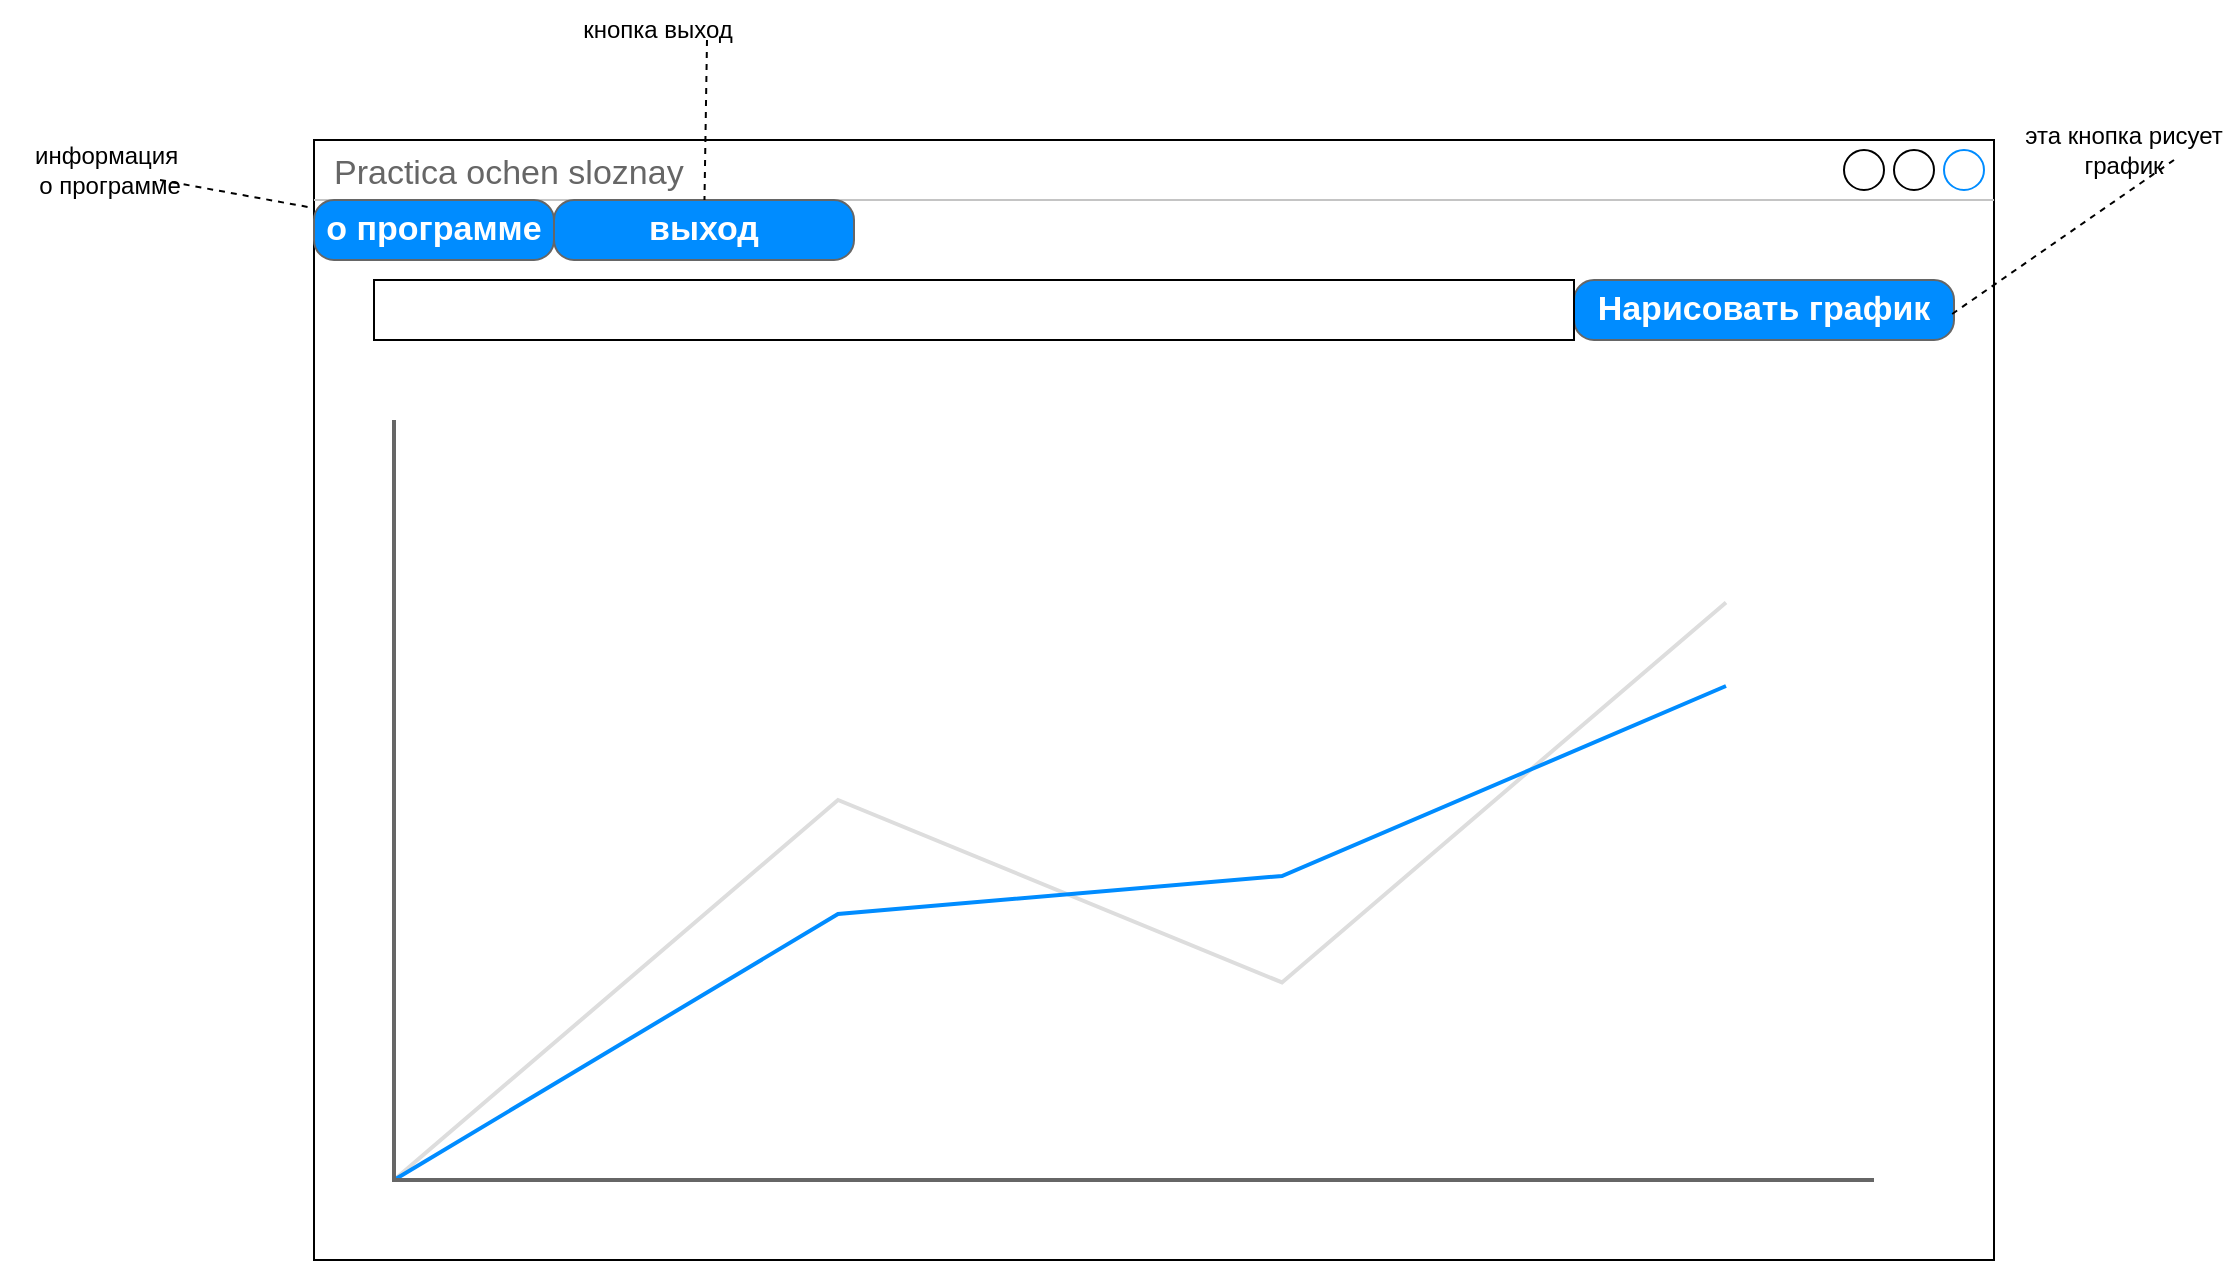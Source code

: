 <mxfile version="24.7.17" pages="9">
  <diagram name="Wireframe" id="O_iBGpvAYk920_aTWW0I">
    <mxGraphModel dx="1434" dy="844" grid="1" gridSize="10" guides="1" tooltips="1" connect="1" arrows="1" fold="1" page="1" pageScale="1" pageWidth="3300" pageHeight="4681" math="0" shadow="0">
      <root>
        <mxCell id="0" />
        <mxCell id="1" parent="0" />
        <mxCell id="RctljT-5siZ5orJqexGy-1" value="Practica ochen sloznay" style="strokeWidth=1;shadow=0;dashed=0;align=center;html=1;shape=mxgraph.mockup.containers.window;align=left;verticalAlign=top;spacingLeft=8;strokeColor2=#008cff;strokeColor3=#c4c4c4;fontColor=#666666;mainText=;fontSize=17;labelBackgroundColor=none;whiteSpace=wrap;" parent="1" vertex="1">
          <mxGeometry x="320" y="160" width="840" height="560" as="geometry" />
        </mxCell>
        <mxCell id="RctljT-5siZ5orJqexGy-2" value="" style="verticalLabelPosition=bottom;shadow=0;dashed=0;align=center;html=1;verticalAlign=top;strokeWidth=1;shape=mxgraph.mockup.graphics.lineChart;strokeColor=none;strokeColor2=#666666;strokeColor3=#008cff;strokeColor4=#dddddd;" parent="1" vertex="1">
          <mxGeometry x="360" y="300" width="740" height="380" as="geometry" />
        </mxCell>
        <mxCell id="RctljT-5siZ5orJqexGy-3" value="Нарисовать график" style="strokeWidth=1;shadow=0;dashed=0;align=center;html=1;shape=mxgraph.mockup.buttons.button;strokeColor=#666666;fontColor=#ffffff;mainText=;buttonStyle=round;fontSize=17;fontStyle=1;fillColor=#008cff;whiteSpace=wrap;" parent="1" vertex="1">
          <mxGeometry x="950" y="230" width="190" height="30" as="geometry" />
        </mxCell>
        <mxCell id="RctljT-5siZ5orJqexGy-4" value="" style="rounded=0;whiteSpace=wrap;html=1;" parent="1" vertex="1">
          <mxGeometry x="350" y="230" width="600" height="30" as="geometry" />
        </mxCell>
        <mxCell id="RctljT-5siZ5orJqexGy-14" value="о программе" style="strokeWidth=1;shadow=0;dashed=0;align=center;html=1;shape=mxgraph.mockup.buttons.button;strokeColor=#666666;fontColor=#ffffff;mainText=;buttonStyle=round;fontSize=17;fontStyle=1;fillColor=#008cff;whiteSpace=wrap;" parent="1" vertex="1">
          <mxGeometry x="320" y="190" width="120" height="30" as="geometry" />
        </mxCell>
        <mxCell id="RctljT-5siZ5orJqexGy-15" value="выход" style="strokeWidth=1;shadow=0;dashed=0;align=center;html=1;shape=mxgraph.mockup.buttons.button;strokeColor=#666666;fontColor=#ffffff;mainText=;buttonStyle=round;fontSize=17;fontStyle=1;fillColor=#008cff;whiteSpace=wrap;" parent="1" vertex="1">
          <mxGeometry x="440" y="190" width="150" height="30" as="geometry" />
        </mxCell>
        <mxCell id="nh5dFLF-CI0TM2hfw_-f-1" value="информация&amp;nbsp;&lt;br&gt;о программе" style="text;html=1;strokeColor=none;fillColor=none;align=center;verticalAlign=middle;whiteSpace=wrap;rounded=0;" parent="1" vertex="1">
          <mxGeometry x="163" y="160" width="110" height="30" as="geometry" />
        </mxCell>
        <mxCell id="nh5dFLF-CI0TM2hfw_-f-2" value="" style="endArrow=none;dashed=1;html=1;rounded=0;" parent="1" target="RctljT-5siZ5orJqexGy-14" edge="1">
          <mxGeometry width="50" height="50" relative="1" as="geometry">
            <mxPoint x="243" y="180" as="sourcePoint" />
            <mxPoint x="320" y="208" as="targetPoint" />
          </mxGeometry>
        </mxCell>
        <mxCell id="nh5dFLF-CI0TM2hfw_-f-3" value="кнопка выход" style="text;html=1;strokeColor=none;fillColor=none;align=center;verticalAlign=middle;whiteSpace=wrap;rounded=0;" parent="1" vertex="1">
          <mxGeometry x="436.5" y="90" width="110" height="30" as="geometry" />
        </mxCell>
        <mxCell id="nh5dFLF-CI0TM2hfw_-f-4" value="" style="endArrow=none;dashed=1;html=1;rounded=0;" parent="1" target="RctljT-5siZ5orJqexGy-15" edge="1">
          <mxGeometry width="50" height="50" relative="1" as="geometry">
            <mxPoint x="516.5" y="110" as="sourcePoint" />
            <mxPoint x="593.5" y="138" as="targetPoint" />
          </mxGeometry>
        </mxCell>
        <mxCell id="nh5dFLF-CI0TM2hfw_-f-5" value="эта кнопка рисует график" style="text;html=1;strokeColor=none;fillColor=none;align=center;verticalAlign=middle;whiteSpace=wrap;rounded=0;" parent="1" vertex="1">
          <mxGeometry x="1170" y="150" width="110" height="30" as="geometry" />
        </mxCell>
        <mxCell id="nh5dFLF-CI0TM2hfw_-f-6" value="" style="endArrow=none;dashed=1;html=1;rounded=0;entryX=0.995;entryY=0.567;entryDx=0;entryDy=0;entryPerimeter=0;" parent="1" target="RctljT-5siZ5orJqexGy-3" edge="1">
          <mxGeometry width="50" height="50" relative="1" as="geometry">
            <mxPoint x="1250" y="170" as="sourcePoint" />
            <mxPoint x="1248.5" y="250" as="targetPoint" />
          </mxGeometry>
        </mxCell>
      </root>
    </mxGraphModel>
  </diagram>
  <diagram id="CtF-pTb6lKLxIg0oleaa" name="Диаграмма ВИ">
    <mxGraphModel dx="1434" dy="844" grid="1" gridSize="10" guides="1" tooltips="1" connect="1" arrows="1" fold="1" page="0" pageScale="1" pageWidth="3300" pageHeight="4681" math="0" shadow="0">
      <root>
        <mxCell id="0" />
        <mxCell id="1" parent="0" />
        <mxCell id="cUysmlab8U1tmT1frR8c-1" value="Пользователь" style="shape=umlActor;verticalLabelPosition=bottom;verticalAlign=top;html=1;outlineConnect=0;" parent="1" vertex="1">
          <mxGeometry x="370" y="390" width="30" height="60" as="geometry" />
        </mxCell>
        <mxCell id="cUysmlab8U1tmT1frR8c-2" value="" style="rounded=0;whiteSpace=wrap;html=1;" parent="1" vertex="1">
          <mxGeometry x="480" y="245" width="480" height="370" as="geometry" />
        </mxCell>
        <mxCell id="cUysmlab8U1tmT1frR8c-3" value="Practica ochen sloznay" style="text;html=1;strokeColor=none;fillColor=none;align=center;verticalAlign=middle;whiteSpace=wrap;rounded=0;" parent="1" vertex="1">
          <mxGeometry x="480" y="245" width="140" height="30" as="geometry" />
        </mxCell>
        <mxCell id="cUysmlab8U1tmT1frR8c-7" value="Рисует график" style="ellipse;whiteSpace=wrap;html=1;fillColor=#0062ff;" parent="1" vertex="1">
          <mxGeometry x="680" y="375" width="120" height="60" as="geometry" />
        </mxCell>
        <mxCell id="cUysmlab8U1tmT1frR8c-9" value="Пишет слово" style="ellipse;whiteSpace=wrap;html=1;fillColor=#0062ff;strokeColor=none;" parent="1" vertex="1">
          <mxGeometry x="500" y="325" width="120" height="60" as="geometry" />
        </mxCell>
        <mxCell id="cUysmlab8U1tmT1frR8c-10" value="" style="endArrow=classic;html=1;rounded=0;exitX=1;exitY=0.5;exitDx=0;exitDy=0;entryX=0;entryY=0.5;entryDx=0;entryDy=0;dashed=1;" parent="1" source="cUysmlab8U1tmT1frR8c-9" target="cUysmlab8U1tmT1frR8c-7" edge="1">
          <mxGeometry width="50" height="50" relative="1" as="geometry">
            <mxPoint x="730" y="555" as="sourcePoint" />
            <mxPoint x="780" y="505" as="targetPoint" />
          </mxGeometry>
        </mxCell>
        <mxCell id="cUysmlab8U1tmT1frR8c-12" value="Включение" style="text;html=1;strokeColor=none;fillColor=none;align=center;verticalAlign=middle;whiteSpace=wrap;rounded=0;" parent="1" vertex="1">
          <mxGeometry x="620" y="385" width="60" height="30" as="geometry" />
        </mxCell>
        <mxCell id="LVI39p7QGF-DMtgDRiKd-2" value="" style="endArrow=none;html=1;rounded=0;exitX=0.5;exitY=0.5;exitDx=0;exitDy=0;exitPerimeter=0;entryX=0;entryY=0.5;entryDx=0;entryDy=0;endFill=0;" parent="1" source="cUysmlab8U1tmT1frR8c-1" target="cUysmlab8U1tmT1frR8c-9" edge="1">
          <mxGeometry width="50" height="50" relative="1" as="geometry">
            <mxPoint x="660" y="570" as="sourcePoint" />
            <mxPoint x="710" y="520" as="targetPoint" />
          </mxGeometry>
        </mxCell>
        <mxCell id="nwqX_s-oA9YgKhEgbZ1z-1" value="Смотрит график&amp;nbsp;" style="ellipse;whiteSpace=wrap;html=1;fillColor=#0062ff;strokeColor=none;" parent="1" vertex="1">
          <mxGeometry x="500" y="430" width="120" height="60" as="geometry" />
        </mxCell>
        <mxCell id="nwqX_s-oA9YgKhEgbZ1z-3" value="" style="endArrow=none;html=1;rounded=0;exitX=0.5;exitY=0.5;exitDx=0;exitDy=0;exitPerimeter=0;entryX=0;entryY=0.5;entryDx=0;entryDy=0;endFill=0;" parent="1" source="cUysmlab8U1tmT1frR8c-1" target="nwqX_s-oA9YgKhEgbZ1z-1" edge="1">
          <mxGeometry width="50" height="50" relative="1" as="geometry">
            <mxPoint x="340" y="595" as="sourcePoint" />
            <mxPoint x="455" y="530" as="targetPoint" />
          </mxGeometry>
        </mxCell>
      </root>
    </mxGraphModel>
  </diagram>
  <diagram id="hAumMNy1VQmA_DwHPZch" name="Диаграмма последовательности">
    <mxGraphModel dx="1434" dy="844" grid="1" gridSize="10" guides="1" tooltips="1" connect="1" arrows="1" fold="1" page="1" pageScale="1" pageWidth="3300" pageHeight="4681" math="0" shadow="0">
      <root>
        <mxCell id="0" />
        <mxCell id="1" parent="0" />
        <mxCell id="j4QNEOEcWeJZfFA8d1bK-1" value="" style="shape=umlActor;verticalLabelPosition=bottom;verticalAlign=top;html=1;" parent="1" vertex="1">
          <mxGeometry x="475" y="60" width="30" height="60" as="geometry" />
        </mxCell>
        <mxCell id="j4QNEOEcWeJZfFA8d1bK-2" value="пользователь" style="shape=umlLifeline;perimeter=lifelinePerimeter;whiteSpace=wrap;html=1;container=1;dropTarget=0;collapsible=0;recursiveResize=0;outlineConnect=0;portConstraint=eastwest;newEdgeStyle={&quot;curved&quot;:0,&quot;rounded&quot;:0};size=20;" parent="1" vertex="1">
          <mxGeometry x="440" y="120" width="100" height="620" as="geometry" />
        </mxCell>
        <mxCell id="j4QNEOEcWeJZfFA8d1bK-3" value="" style="html=1;points=[[0,0,0,0,5],[0,1,0,0,-5],[1,0,0,0,5],[1,1,0,0,-5]];perimeter=orthogonalPerimeter;outlineConnect=0;targetShapes=umlLifeline;portConstraint=eastwest;newEdgeStyle={&quot;curved&quot;:0,&quot;rounded&quot;:0};" parent="j4QNEOEcWeJZfFA8d1bK-2" vertex="1">
          <mxGeometry x="45" y="260" width="10" height="180" as="geometry" />
        </mxCell>
        <mxCell id="j4QNEOEcWeJZfFA8d1bK-4" value="программа" style="shape=umlLifeline;perimeter=lifelinePerimeter;whiteSpace=wrap;html=1;container=1;dropTarget=0;collapsible=0;recursiveResize=0;outlineConnect=0;portConstraint=eastwest;newEdgeStyle={&quot;curved&quot;:0,&quot;rounded&quot;:0};size=20;" parent="1" vertex="1">
          <mxGeometry x="575" y="120" width="100" height="620" as="geometry" />
        </mxCell>
        <mxCell id="j4QNEOEcWeJZfFA8d1bK-5" value="" style="html=1;points=[[0,0,0,0,5],[0,1,0,0,-5],[1,0,0,0,5],[1,1,0,0,-5]];perimeter=orthogonalPerimeter;outlineConnect=0;targetShapes=umlLifeline;portConstraint=eastwest;newEdgeStyle={&quot;curved&quot;:0,&quot;rounded&quot;:0};" parent="j4QNEOEcWeJZfFA8d1bK-4" vertex="1">
          <mxGeometry x="45" y="260" width="10" height="160" as="geometry" />
        </mxCell>
        <mxCell id="j4QNEOEcWeJZfFA8d1bK-6" value="пишет слово" style="html=1;verticalAlign=bottom;endArrow=block;curved=0;rounded=0;entryX=0;entryY=0;entryDx=0;entryDy=5;entryPerimeter=0;" parent="1" edge="1">
          <mxGeometry relative="1" as="geometry">
            <mxPoint x="495" y="390" as="sourcePoint" />
            <mxPoint x="620" y="390" as="targetPoint" />
          </mxGeometry>
        </mxCell>
        <mxCell id="SNgnnNaDTQEAvgYIw97m-1" value="класс" style="shape=umlLifeline;perimeter=lifelinePerimeter;whiteSpace=wrap;html=1;container=1;dropTarget=0;collapsible=0;recursiveResize=0;outlineConnect=0;portConstraint=eastwest;newEdgeStyle={&quot;curved&quot;:0,&quot;rounded&quot;:0};size=20;" parent="1" vertex="1">
          <mxGeometry x="750" y="120" width="100" height="620" as="geometry" />
        </mxCell>
        <mxCell id="SNgnnNaDTQEAvgYIw97m-2" value="" style="html=1;points=[[0,0,0,0,5],[0,1,0,0,-5],[1,0,0,0,5],[1,1,0,0,-5]];perimeter=orthogonalPerimeter;outlineConnect=0;targetShapes=umlLifeline;portConstraint=eastwest;newEdgeStyle={&quot;curved&quot;:0,&quot;rounded&quot;:0};" parent="SNgnnNaDTQEAvgYIw97m-1" vertex="1">
          <mxGeometry x="45" y="270" width="10" height="130" as="geometry" />
        </mxCell>
        <mxCell id="j4QNEOEcWeJZfFA8d1bK-8" value="" style="html=1;align=left;spacingLeft=2;endArrow=block;rounded=0;edgeStyle=orthogonalEdgeStyle;curved=0;rounded=0;" parent="SNgnnNaDTQEAvgYIw97m-1" source="SNgnnNaDTQEAvgYIw97m-2" target="SNgnnNaDTQEAvgYIw97m-2" edge="1">
          <mxGeometry relative="1" as="geometry">
            <mxPoint x="80" y="310" as="sourcePoint" />
            <Array as="points">
              <mxPoint x="110" y="290" />
              <mxPoint x="110" y="380" />
            </Array>
            <mxPoint x="80" y="380" as="targetPoint" />
          </mxGeometry>
        </mxCell>
        <mxCell id="SNgnnNaDTQEAvgYIw97m-3" style="edgeStyle=orthogonalEdgeStyle;rounded=0;orthogonalLoop=1;jettySize=auto;html=1;curved=0;exitX=1;exitY=0;exitDx=0;exitDy=5;exitPerimeter=0;entryX=0;entryY=0;entryDx=0;entryDy=5;entryPerimeter=0;" parent="1" source="j4QNEOEcWeJZfFA8d1bK-5" target="SNgnnNaDTQEAvgYIw97m-2" edge="1">
          <mxGeometry relative="1" as="geometry">
            <Array as="points">
              <mxPoint x="630" y="395" />
            </Array>
          </mxGeometry>
        </mxCell>
        <mxCell id="SNgnnNaDTQEAvgYIw97m-13" value="Передает в" style="edgeLabel;html=1;align=center;verticalAlign=middle;resizable=0;points=[];" parent="SNgnnNaDTQEAvgYIw97m-3" vertex="1" connectable="0">
          <mxGeometry x="0.131" y="-1" relative="1" as="geometry">
            <mxPoint as="offset" />
          </mxGeometry>
        </mxCell>
        <mxCell id="SNgnnNaDTQEAvgYIw97m-4" style="edgeStyle=orthogonalEdgeStyle;rounded=0;orthogonalLoop=1;jettySize=auto;html=1;curved=0;exitX=0;exitY=1;exitDx=0;exitDy=-5;exitPerimeter=0;dashed=1;endArrow=open;endFill=0;" parent="1" source="SNgnnNaDTQEAvgYIw97m-2" edge="1">
          <mxGeometry relative="1" as="geometry">
            <mxPoint x="630" y="515" as="targetPoint" />
            <Array as="points">
              <mxPoint x="630" y="515" />
            </Array>
          </mxGeometry>
        </mxCell>
        <mxCell id="SNgnnNaDTQEAvgYIw97m-14" value="проверяет значения" style="edgeLabel;html=1;align=center;verticalAlign=middle;resizable=0;points=[];" parent="SNgnnNaDTQEAvgYIw97m-4" vertex="1" connectable="0">
          <mxGeometry x="-0.091" y="-3" relative="1" as="geometry">
            <mxPoint as="offset" />
          </mxGeometry>
        </mxCell>
        <mxCell id="SNgnnNaDTQEAvgYIw97m-6" style="edgeStyle=orthogonalEdgeStyle;rounded=0;orthogonalLoop=1;jettySize=auto;html=1;curved=0;exitX=0;exitY=1;exitDx=0;exitDy=-5;exitPerimeter=0;dashed=1;endArrow=open;endFill=0;" parent="1" source="j4QNEOEcWeJZfFA8d1bK-5" target="j4QNEOEcWeJZfFA8d1bK-3" edge="1">
          <mxGeometry relative="1" as="geometry">
            <Array as="points">
              <mxPoint x="530" y="535" />
              <mxPoint x="530" y="535" />
            </Array>
          </mxGeometry>
        </mxCell>
        <mxCell id="SNgnnNaDTQEAvgYIw97m-15" value="рисует график" style="edgeLabel;html=1;align=center;verticalAlign=middle;resizable=0;points=[];" parent="SNgnnNaDTQEAvgYIw97m-6" vertex="1" connectable="0">
          <mxGeometry x="-0.12" y="-2" relative="1" as="geometry">
            <mxPoint as="offset" />
          </mxGeometry>
        </mxCell>
      </root>
    </mxGraphModel>
  </diagram>
  <diagram id="xZ573r2tU7NuYgMtWYME" name="Диаграмма деятельности">
    <mxGraphModel dx="1434" dy="844" grid="1" gridSize="10" guides="1" tooltips="1" connect="1" arrows="1" fold="1" page="1" pageScale="1" pageWidth="3300" pageHeight="4681" math="0" shadow="0">
      <root>
        <mxCell id="0" />
        <mxCell id="1" parent="0" />
        <mxCell id="HFIAmmge9mZrmDAxWq8o-3" value="" style="shape=internalStorage;whiteSpace=wrap;html=1;backgroundOutline=1;dx=20;dy=30;" parent="1" vertex="1">
          <mxGeometry x="310" y="110" width="150" height="500" as="geometry" />
        </mxCell>
        <mxCell id="HFIAmmge9mZrmDAxWq8o-4" value="" style="shape=internalStorage;whiteSpace=wrap;html=1;backgroundOutline=1;dx=0;dy=30;" parent="1" vertex="1">
          <mxGeometry x="460" y="110" width="160" height="500" as="geometry" />
        </mxCell>
        <mxCell id="HFIAmmge9mZrmDAxWq8o-5" value="" style="shape=internalStorage;whiteSpace=wrap;html=1;backgroundOutline=1;dx=0;dy=30;" parent="1" vertex="1">
          <mxGeometry x="620" y="110" width="180" height="500" as="geometry" />
        </mxCell>
        <mxCell id="HFIAmmge9mZrmDAxWq8o-6" value="Интерфейс" style="text;html=1;align=center;verticalAlign=middle;resizable=0;points=[];autosize=1;strokeColor=none;fillColor=none;" parent="1" vertex="1">
          <mxGeometry x="495" y="110" width="90" height="30" as="geometry" />
        </mxCell>
        <mxCell id="HFIAmmge9mZrmDAxWq8o-7" value="Пользователь" style="text;html=1;align=center;verticalAlign=middle;resizable=0;points=[];autosize=1;strokeColor=none;fillColor=none;" parent="1" vertex="1">
          <mxGeometry x="340" y="110" width="100" height="30" as="geometry" />
        </mxCell>
        <mxCell id="HFIAmmge9mZrmDAxWq8o-8" value="Основной класс проекта" style="text;html=1;align=center;verticalAlign=middle;resizable=0;points=[];autosize=1;strokeColor=none;fillColor=none;" parent="1" vertex="1">
          <mxGeometry x="630" y="110" width="160" height="30" as="geometry" />
        </mxCell>
        <mxCell id="HFIAmmge9mZrmDAxWq8o-9" value="" style="shape=internalStorage;whiteSpace=wrap;html=1;backgroundOutline=1;dx=0;dy=30;" parent="1" vertex="1">
          <mxGeometry x="800" y="110" width="130" height="500" as="geometry" />
        </mxCell>
        <mxCell id="HFIAmmge9mZrmDAxWq8o-10" value="ClassPipi" style="text;html=1;align=center;verticalAlign=middle;resizable=0;points=[];autosize=1;strokeColor=none;fillColor=none;" parent="1" vertex="1">
          <mxGeometry x="820" y="110" width="70" height="30" as="geometry" />
        </mxCell>
        <mxCell id="HFIAmmge9mZrmDAxWq8o-11" value="Practica ochen sloznay" style="rounded=0;whiteSpace=wrap;html=1;align=left;" parent="1" vertex="1">
          <mxGeometry x="310" y="90" width="620" height="20" as="geometry" />
        </mxCell>
        <mxCell id="lDLtrvK9s7OYPXzlOgYv-2" style="edgeStyle=orthogonalEdgeStyle;rounded=0;orthogonalLoop=1;jettySize=auto;html=1;exitX=0.5;exitY=1;exitDx=0;exitDy=0;entryX=0.5;entryY=0;entryDx=0;entryDy=0;" parent="1" source="p0YxW8cbbCcFsUpxRecI-1" target="lDLtrvK9s7OYPXzlOgYv-1" edge="1">
          <mxGeometry relative="1" as="geometry" />
        </mxCell>
        <mxCell id="p0YxW8cbbCcFsUpxRecI-1" value="" style="ellipse;" parent="1" vertex="1">
          <mxGeometry x="375" y="160" width="30" height="30" as="geometry" />
        </mxCell>
        <mxCell id="lDLtrvK9s7OYPXzlOgYv-5" style="edgeStyle=orthogonalEdgeStyle;rounded=0;orthogonalLoop=1;jettySize=auto;html=1;exitX=0.5;exitY=1;exitDx=0;exitDy=0;entryX=0.5;entryY=0;entryDx=0;entryDy=0;" parent="1" source="lDLtrvK9s7OYPXzlOgYv-1" target="lDLtrvK9s7OYPXzlOgYv-3" edge="1">
          <mxGeometry relative="1" as="geometry" />
        </mxCell>
        <mxCell id="lDLtrvK9s7OYPXzlOgYv-1" value="запускает программу" style="rounded=1;whiteSpace=wrap;html=1;" parent="1" vertex="1">
          <mxGeometry x="340" y="220" width="100" height="40" as="geometry" />
        </mxCell>
        <mxCell id="lDLtrvK9s7OYPXzlOgYv-6" style="edgeStyle=orthogonalEdgeStyle;rounded=0;orthogonalLoop=1;jettySize=auto;html=1;exitX=1;exitY=0.5;exitDx=0;exitDy=0;entryX=0;entryY=0.5;entryDx=0;entryDy=0;" parent="1" source="lDLtrvK9s7OYPXzlOgYv-3" target="lDLtrvK9s7OYPXzlOgYv-4" edge="1">
          <mxGeometry relative="1" as="geometry" />
        </mxCell>
        <mxCell id="lDLtrvK9s7OYPXzlOgYv-3" value="пишет слово" style="rounded=1;whiteSpace=wrap;html=1;" parent="1" vertex="1">
          <mxGeometry x="340" y="280" width="100" height="40" as="geometry" />
        </mxCell>
        <mxCell id="lDLtrvK9s7OYPXzlOgYv-12" style="edgeStyle=orthogonalEdgeStyle;rounded=0;orthogonalLoop=1;jettySize=auto;html=1;exitX=1;exitY=0.5;exitDx=0;exitDy=0;entryX=0;entryY=0.5;entryDx=0;entryDy=0;" parent="1" source="lDLtrvK9s7OYPXzlOgYv-4" target="lDLtrvK9s7OYPXzlOgYv-11" edge="1">
          <mxGeometry relative="1" as="geometry" />
        </mxCell>
        <mxCell id="lDLtrvK9s7OYPXzlOgYv-4" value="передает в &lt;br&gt;класс" style="rounded=1;whiteSpace=wrap;html=1;" parent="1" vertex="1">
          <mxGeometry x="490" y="280" width="100" height="40" as="geometry" />
        </mxCell>
        <mxCell id="lDLtrvK9s7OYPXzlOgYv-16" style="edgeStyle=orthogonalEdgeStyle;rounded=0;orthogonalLoop=1;jettySize=auto;html=1;exitX=1;exitY=0.5;exitDx=0;exitDy=0;entryX=0;entryY=0.5;entryDx=0;entryDy=0;" parent="1" source="lDLtrvK9s7OYPXzlOgYv-8" target="lDLtrvK9s7OYPXzlOgYv-15" edge="1">
          <mxGeometry relative="1" as="geometry" />
        </mxCell>
        <mxCell id="lDLtrvK9s7OYPXzlOgYv-23" style="edgeStyle=orthogonalEdgeStyle;rounded=0;orthogonalLoop=1;jettySize=auto;html=1;exitX=0;exitY=0.5;exitDx=0;exitDy=0;entryX=0.5;entryY=0;entryDx=0;entryDy=0;" parent="1" source="lDLtrvK9s7OYPXzlOgYv-8" target="lDLtrvK9s7OYPXzlOgYv-22" edge="1">
          <mxGeometry relative="1" as="geometry" />
        </mxCell>
        <mxCell id="lDLtrvK9s7OYPXzlOgYv-8" value="проверка&amp;nbsp;&lt;br&gt;на числа" style="rhombus;whiteSpace=wrap;html=1;" parent="1" vertex="1">
          <mxGeometry x="670" y="350" width="80" height="50" as="geometry" />
        </mxCell>
        <mxCell id="lDLtrvK9s7OYPXzlOgYv-13" style="edgeStyle=orthogonalEdgeStyle;rounded=0;orthogonalLoop=1;jettySize=auto;html=1;exitX=0.5;exitY=1;exitDx=0;exitDy=0;entryX=0.5;entryY=0;entryDx=0;entryDy=0;" parent="1" source="lDLtrvK9s7OYPXzlOgYv-11" target="lDLtrvK9s7OYPXzlOgYv-8" edge="1">
          <mxGeometry relative="1" as="geometry" />
        </mxCell>
        <mxCell id="lDLtrvK9s7OYPXzlOgYv-11" value="получает значения" style="rounded=1;whiteSpace=wrap;html=1;" parent="1" vertex="1">
          <mxGeometry x="660" y="280" width="100" height="40" as="geometry" />
        </mxCell>
        <mxCell id="lDLtrvK9s7OYPXzlOgYv-27" style="edgeStyle=orthogonalEdgeStyle;rounded=0;orthogonalLoop=1;jettySize=auto;html=1;exitX=0.5;exitY=1;exitDx=0;exitDy=0;entryX=1;entryY=0.5;entryDx=0;entryDy=0;" parent="1" source="lDLtrvK9s7OYPXzlOgYv-15" target="lDLtrvK9s7OYPXzlOgYv-26" edge="1">
          <mxGeometry relative="1" as="geometry" />
        </mxCell>
        <mxCell id="lDLtrvK9s7OYPXzlOgYv-15" value="получает значения" style="rounded=1;whiteSpace=wrap;html=1;" parent="1" vertex="1">
          <mxGeometry x="815" y="355" width="100" height="40" as="geometry" />
        </mxCell>
        <mxCell id="lDLtrvK9s7OYPXzlOgYv-17" value="да" style="text;html=1;strokeColor=none;fillColor=none;align=center;verticalAlign=middle;whiteSpace=wrap;rounded=0;" parent="1" vertex="1">
          <mxGeometry x="740" y="350" width="60" height="30" as="geometry" />
        </mxCell>
        <mxCell id="lDLtrvK9s7OYPXzlOgYv-20" style="edgeStyle=orthogonalEdgeStyle;rounded=0;orthogonalLoop=1;jettySize=auto;html=1;exitX=0.5;exitY=1;exitDx=0;exitDy=0;entryX=0.5;entryY=0;entryDx=0;entryDy=0;" parent="1" source="lDLtrvK9s7OYPXzlOgYv-18" target="lDLtrvK9s7OYPXzlOgYv-19" edge="1">
          <mxGeometry relative="1" as="geometry" />
        </mxCell>
        <mxCell id="lDLtrvK9s7OYPXzlOgYv-18" value="отображает график" style="rounded=1;whiteSpace=wrap;html=1;" parent="1" vertex="1">
          <mxGeometry x="490" y="500" width="100" height="40" as="geometry" />
        </mxCell>
        <mxCell id="lDLtrvK9s7OYPXzlOgYv-19" value="" style="ellipse;html=1;shape=endState;fillColor=strokeColor;" parent="1" vertex="1">
          <mxGeometry x="525" y="560" width="30" height="30" as="geometry" />
        </mxCell>
        <mxCell id="lDLtrvK9s7OYPXzlOgYv-30" style="edgeStyle=orthogonalEdgeStyle;rounded=0;orthogonalLoop=1;jettySize=auto;html=1;exitX=0.5;exitY=1;exitDx=0;exitDy=0;entryX=0.5;entryY=0;entryDx=0;entryDy=0;" parent="1" source="lDLtrvK9s7OYPXzlOgYv-22" target="lDLtrvK9s7OYPXzlOgYv-29" edge="1">
          <mxGeometry relative="1" as="geometry" />
        </mxCell>
        <mxCell id="lDLtrvK9s7OYPXzlOgYv-22" value="сообщение оператору" style="rounded=1;whiteSpace=wrap;html=1;" parent="1" vertex="1">
          <mxGeometry x="490" y="395" width="100" height="40" as="geometry" />
        </mxCell>
        <mxCell id="lDLtrvK9s7OYPXzlOgYv-24" value="нет" style="text;html=1;strokeColor=none;fillColor=none;align=center;verticalAlign=middle;whiteSpace=wrap;rounded=0;" parent="1" vertex="1">
          <mxGeometry x="620" y="350" width="60" height="30" as="geometry" />
        </mxCell>
        <mxCell id="lDLtrvK9s7OYPXzlOgYv-28" style="edgeStyle=orthogonalEdgeStyle;rounded=0;orthogonalLoop=1;jettySize=auto;html=1;exitX=0;exitY=0.5;exitDx=0;exitDy=0;entryX=1;entryY=0.5;entryDx=0;entryDy=0;" parent="1" source="lDLtrvK9s7OYPXzlOgYv-26" target="lDLtrvK9s7OYPXzlOgYv-18" edge="1">
          <mxGeometry relative="1" as="geometry" />
        </mxCell>
        <mxCell id="lDLtrvK9s7OYPXzlOgYv-26" value="начинает отрисовку" style="rounded=1;whiteSpace=wrap;html=1;" parent="1" vertex="1">
          <mxGeometry x="660" y="500" width="100" height="40" as="geometry" />
        </mxCell>
        <mxCell id="lDLtrvK9s7OYPXzlOgYv-29" value="" style="shape=sumEllipse;perimeter=ellipsePerimeter;html=1;backgroundOutline=1;" parent="1" vertex="1">
          <mxGeometry x="525" y="450" width="30" height="30" as="geometry" />
        </mxCell>
      </root>
    </mxGraphModel>
  </diagram>
  <diagram id="n3CkCaj6ebC3Um6iiWgt" name="Диаграмма состояния">
    <mxGraphModel dx="5520" dy="1318" grid="1" gridSize="10" guides="1" tooltips="1" connect="1" arrows="1" fold="1" page="1" pageScale="1" pageWidth="3300" pageHeight="4681" math="0" shadow="0">
      <root>
        <mxCell id="0" />
        <mxCell id="1" parent="0" />
        <mxCell id="-O4hA4aGUCnqiIOkUqAy-1" value="Студент" style="swimlane;childLayout=stackLayout;horizontal=1;startSize=30;horizontalStack=0;rounded=1;fontSize=14;fontStyle=0;strokeWidth=2;resizeParent=0;resizeLast=1;shadow=0;dashed=0;align=center;arcSize=23;whiteSpace=wrap;html=1;fillColor=#a20025;fontColor=#ffffff;strokeColor=#6F0000;" parent="1" vertex="1">
          <mxGeometry x="560" y="200" width="160" height="80" as="geometry" />
        </mxCell>
        <mxCell id="-O4hA4aGUCnqiIOkUqAy-2" value="включает программу" style="align=center;strokeColor=none;fillColor=none;spacingLeft=4;fontSize=12;verticalAlign=top;resizable=0;rotatable=0;part=1;html=1;" parent="-O4hA4aGUCnqiIOkUqAy-1" vertex="1">
          <mxGeometry y="30" width="160" height="50" as="geometry" />
        </mxCell>
        <mxCell id="-O4hA4aGUCnqiIOkUqAy-3" style="edgeStyle=orthogonalEdgeStyle;rounded=0;orthogonalLoop=1;jettySize=auto;html=1;" parent="1" source="-O4hA4aGUCnqiIOkUqAy-4" target="-O4hA4aGUCnqiIOkUqAy-1" edge="1">
          <mxGeometry relative="1" as="geometry" />
        </mxCell>
        <mxCell id="-O4hA4aGUCnqiIOkUqAy-4" value="" style="ellipse;html=1;fillColor=#000000;" parent="1" vertex="1">
          <mxGeometry x="625" y="80" width="30" height="30" as="geometry" />
        </mxCell>
        <mxCell id="-O4hA4aGUCnqiIOkUqAy-5" value="" style="endArrow=none;html=1;rounded=0;" parent="1" edge="1">
          <mxGeometry width="50" height="50" relative="1" as="geometry">
            <mxPoint x="640" y="500" as="sourcePoint" />
            <mxPoint x="640" y="380" as="targetPoint" />
          </mxGeometry>
        </mxCell>
        <mxCell id="-O4hA4aGUCnqiIOkUqAy-6" value="Студент" style="swimlane;childLayout=stackLayout;horizontal=1;startSize=30;horizontalStack=0;rounded=1;fontSize=14;fontStyle=0;strokeWidth=2;resizeParent=0;resizeLast=1;shadow=0;dashed=0;align=center;arcSize=23;whiteSpace=wrap;html=1;fillColor=#a20025;fontColor=#ffffff;strokeColor=#6F0000;" parent="1" vertex="1">
          <mxGeometry x="400" y="400" width="160" height="80" as="geometry" />
        </mxCell>
        <mxCell id="-O4hA4aGUCnqiIOkUqAy-7" value="вводит значение" style="align=center;strokeColor=none;fillColor=none;spacingLeft=4;fontSize=12;verticalAlign=top;resizable=0;rotatable=0;part=1;html=1;" parent="-O4hA4aGUCnqiIOkUqAy-6" vertex="1">
          <mxGeometry y="30" width="160" height="50" as="geometry" />
        </mxCell>
        <mxCell id="-O4hA4aGUCnqiIOkUqAy-8" style="edgeStyle=orthogonalEdgeStyle;rounded=0;orthogonalLoop=1;jettySize=auto;html=1;entryX=0.5;entryY=0;entryDx=0;entryDy=0;" parent="1" source="-O4hA4aGUCnqiIOkUqAy-2" target="-O4hA4aGUCnqiIOkUqAy-6" edge="1">
          <mxGeometry relative="1" as="geometry" />
        </mxCell>
        <mxCell id="-O4hA4aGUCnqiIOkUqAy-9" value="Студент" style="swimlane;childLayout=stackLayout;horizontal=1;startSize=30;horizontalStack=0;rounded=1;fontSize=14;fontStyle=0;strokeWidth=2;resizeParent=0;resizeLast=1;shadow=0;dashed=0;align=center;arcSize=23;whiteSpace=wrap;html=1;fillColor=#a20025;fontColor=#ffffff;strokeColor=#6F0000;" parent="1" vertex="1">
          <mxGeometry x="720" y="400" width="160" height="80" as="geometry" />
        </mxCell>
        <mxCell id="-O4hA4aGUCnqiIOkUqAy-10" value="выходит из системы" style="align=center;strokeColor=none;fillColor=none;spacingLeft=4;fontSize=12;verticalAlign=top;resizable=0;rotatable=0;part=1;html=1;" parent="-O4hA4aGUCnqiIOkUqAy-9" vertex="1">
          <mxGeometry y="30" width="160" height="50" as="geometry" />
        </mxCell>
        <mxCell id="-O4hA4aGUCnqiIOkUqAy-11" style="edgeStyle=orthogonalEdgeStyle;rounded=0;orthogonalLoop=1;jettySize=auto;html=1;entryX=0.5;entryY=0;entryDx=0;entryDy=0;" parent="1" source="-O4hA4aGUCnqiIOkUqAy-2" target="-O4hA4aGUCnqiIOkUqAy-9" edge="1">
          <mxGeometry relative="1" as="geometry" />
        </mxCell>
        <mxCell id="-O4hA4aGUCnqiIOkUqAy-13" style="edgeStyle=orthogonalEdgeStyle;rounded=0;orthogonalLoop=1;jettySize=auto;html=1;exitX=0.5;exitY=1;exitDx=0;exitDy=0;entryX=1;entryY=0.25;entryDx=0;entryDy=0;" parent="1" source="-O4hA4aGUCnqiIOkUqAy-7" target="Tka2Nljgn34Tm-u9-Sdr-2" edge="1">
          <mxGeometry relative="1" as="geometry">
            <mxPoint x="640" y="600" as="targetPoint" />
          </mxGeometry>
        </mxCell>
        <mxCell id="Tka2Nljgn34Tm-u9-Sdr-6" value="передает в прогу" style="edgeLabel;html=1;align=center;verticalAlign=middle;resizable=0;points=[];" parent="-O4hA4aGUCnqiIOkUqAy-13" vertex="1" connectable="0">
          <mxGeometry x="0.601" y="-4" relative="1" as="geometry">
            <mxPoint as="offset" />
          </mxGeometry>
        </mxCell>
        <mxCell id="-O4hA4aGUCnqiIOkUqAy-15" value="" style="ellipse;html=1;shape=endState;fillColor=strokeColor;" parent="1" vertex="1">
          <mxGeometry x="950" y="425" width="30" height="30" as="geometry" />
        </mxCell>
        <mxCell id="-O4hA4aGUCnqiIOkUqAy-17" style="edgeStyle=orthogonalEdgeStyle;rounded=0;orthogonalLoop=1;jettySize=auto;html=1;exitX=1;exitY=0.25;exitDx=0;exitDy=0;entryX=0;entryY=0.5;entryDx=0;entryDy=0;" parent="1" source="-O4hA4aGUCnqiIOkUqAy-10" target="-O4hA4aGUCnqiIOkUqAy-15" edge="1">
          <mxGeometry relative="1" as="geometry" />
        </mxCell>
        <mxCell id="Tka2Nljgn34Tm-u9-Sdr-29" style="edgeStyle=orthogonalEdgeStyle;rounded=0;orthogonalLoop=1;jettySize=auto;html=1;exitX=0.5;exitY=1;exitDx=0;exitDy=0;entryX=0.5;entryY=0;entryDx=0;entryDy=0;" parent="1" source="Tka2Nljgn34Tm-u9-Sdr-2" target="Tka2Nljgn34Tm-u9-Sdr-28" edge="1">
          <mxGeometry relative="1" as="geometry" />
        </mxCell>
        <mxCell id="Tka2Nljgn34Tm-u9-Sdr-2" value="Practica ochen sloznay" style="swimlane;childLayout=stackLayout;horizontal=1;startSize=30;horizontalStack=0;rounded=1;fontSize=14;fontStyle=0;strokeWidth=2;resizeParent=0;resizeLast=1;shadow=0;dashed=0;align=center;arcSize=23;whiteSpace=wrap;html=1;resizable=1;swimlaneLine=0;fillStyle=solid;fillColor=#a20025;fontColor=#ffffff;strokeColor=#6F0000;movable=1;rotatable=1;deletable=1;editable=1;locked=0;connectable=1;" parent="1" vertex="1">
          <mxGeometry x="-380" y="180" width="580" height="700" as="geometry">
            <mxRectangle x="380" y="80" width="280" height="30" as="alternateBounds" />
          </mxGeometry>
        </mxCell>
        <mxCell id="Tka2Nljgn34Tm-u9-Sdr-7" style="edgeStyle=orthogonalEdgeStyle;rounded=0;orthogonalLoop=1;jettySize=auto;html=1;exitX=0.5;exitY=1;exitDx=0;exitDy=0;entryX=0.5;entryY=0;entryDx=0;entryDy=0;" parent="1" source="Tka2Nljgn34Tm-u9-Sdr-3" target="Tka2Nljgn34Tm-u9-Sdr-4" edge="1">
          <mxGeometry relative="1" as="geometry" />
        </mxCell>
        <mxCell id="Tka2Nljgn34Tm-u9-Sdr-22" value="прога получила значения" style="edgeLabel;html=1;align=center;verticalAlign=middle;resizable=0;points=[];" parent="Tka2Nljgn34Tm-u9-Sdr-7" vertex="1" connectable="0">
          <mxGeometry x="-0.063" y="1" relative="1" as="geometry">
            <mxPoint as="offset" />
          </mxGeometry>
        </mxCell>
        <mxCell id="Tka2Nljgn34Tm-u9-Sdr-3" value="" style="ellipse;" parent="1" vertex="1">
          <mxGeometry x="-55" y="240" width="30" height="30" as="geometry" />
        </mxCell>
        <mxCell id="Tka2Nljgn34Tm-u9-Sdr-4" value="программа" style="swimlane;childLayout=stackLayout;horizontal=1;startSize=30;horizontalStack=0;rounded=1;fontSize=14;fontStyle=0;strokeWidth=2;resizeParent=0;resizeLast=1;shadow=0;dashed=0;align=center;arcSize=23;whiteSpace=wrap;html=1;fillColor=#a20025;fontColor=#ffffff;strokeColor=#6F0000;" parent="1" vertex="1">
          <mxGeometry x="-120" y="300" width="160" height="80" as="geometry" />
        </mxCell>
        <mxCell id="Tka2Nljgn34Tm-u9-Sdr-5" value="получает значение" style="align=center;strokeColor=none;fillColor=none;spacingLeft=4;fontSize=12;verticalAlign=top;resizable=0;rotatable=0;part=1;html=1;" parent="Tka2Nljgn34Tm-u9-Sdr-4" vertex="1">
          <mxGeometry y="30" width="160" height="50" as="geometry" />
        </mxCell>
        <mxCell id="Tka2Nljgn34Tm-u9-Sdr-8" value="программа" style="swimlane;childLayout=stackLayout;horizontal=1;startSize=30;horizontalStack=0;rounded=1;fontSize=14;fontStyle=0;strokeWidth=2;resizeParent=0;resizeLast=1;shadow=0;dashed=0;align=center;arcSize=23;whiteSpace=wrap;html=1;fillColor=#a20025;fontColor=#ffffff;strokeColor=#6F0000;" parent="1" vertex="1">
          <mxGeometry x="-120" y="430" width="160" height="80" as="geometry" />
        </mxCell>
        <mxCell id="Tka2Nljgn34Tm-u9-Sdr-9" value="передает в класс" style="align=center;strokeColor=none;fillColor=none;spacingLeft=4;fontSize=12;verticalAlign=top;resizable=0;rotatable=0;part=1;html=1;" parent="Tka2Nljgn34Tm-u9-Sdr-8" vertex="1">
          <mxGeometry y="30" width="160" height="50" as="geometry" />
        </mxCell>
        <mxCell id="Tka2Nljgn34Tm-u9-Sdr-11" style="edgeStyle=orthogonalEdgeStyle;rounded=0;orthogonalLoop=1;jettySize=auto;html=1;exitX=0.5;exitY=1;exitDx=0;exitDy=0;entryX=0.5;entryY=0;entryDx=0;entryDy=0;" parent="1" source="Tka2Nljgn34Tm-u9-Sdr-5" target="Tka2Nljgn34Tm-u9-Sdr-8" edge="1">
          <mxGeometry relative="1" as="geometry" />
        </mxCell>
        <mxCell id="Tka2Nljgn34Tm-u9-Sdr-12" value="проверка" style="swimlane;childLayout=stackLayout;horizontal=1;startSize=30;horizontalStack=0;rounded=1;fontSize=14;fontStyle=0;strokeWidth=2;resizeParent=0;resizeLast=1;shadow=0;dashed=0;align=center;arcSize=23;whiteSpace=wrap;html=1;fillColor=#a20025;fontColor=#ffffff;strokeColor=#6F0000;" parent="1" vertex="1">
          <mxGeometry x="-120" y="555" width="160" height="80" as="geometry" />
        </mxCell>
        <mxCell id="Tka2Nljgn34Tm-u9-Sdr-13" value="буквы/циферки" style="align=center;strokeColor=none;fillColor=none;spacingLeft=4;fontSize=12;verticalAlign=top;resizable=0;rotatable=0;part=1;html=1;" parent="Tka2Nljgn34Tm-u9-Sdr-12" vertex="1">
          <mxGeometry y="30" width="160" height="50" as="geometry" />
        </mxCell>
        <mxCell id="Tka2Nljgn34Tm-u9-Sdr-14" value="проверка" style="swimlane;childLayout=stackLayout;horizontal=1;startSize=30;horizontalStack=0;rounded=1;fontSize=14;fontStyle=0;strokeWidth=2;resizeParent=0;resizeLast=1;shadow=0;dashed=0;align=center;arcSize=23;whiteSpace=wrap;html=1;fillColor=#a20025;fontColor=#ffffff;strokeColor=#6F0000;" parent="1" vertex="1">
          <mxGeometry x="-280" y="690" width="160" height="80" as="geometry" />
        </mxCell>
        <mxCell id="Tka2Nljgn34Tm-u9-Sdr-15" value="рисует график" style="align=center;strokeColor=none;fillColor=none;spacingLeft=4;fontSize=12;verticalAlign=top;resizable=0;rotatable=0;part=1;html=1;" parent="Tka2Nljgn34Tm-u9-Sdr-14" vertex="1">
          <mxGeometry y="30" width="160" height="50" as="geometry" />
        </mxCell>
        <mxCell id="Tka2Nljgn34Tm-u9-Sdr-19" value="" style="ellipse;html=1;shape=endState;fillColor=strokeColor;" parent="1" vertex="1">
          <mxGeometry x="150" y="580" width="30" height="30" as="geometry" />
        </mxCell>
        <mxCell id="Tka2Nljgn34Tm-u9-Sdr-20" style="edgeStyle=orthogonalEdgeStyle;rounded=0;orthogonalLoop=1;jettySize=auto;html=1;exitX=1;exitY=0.25;exitDx=0;exitDy=0;entryX=0;entryY=0.5;entryDx=0;entryDy=0;" parent="1" source="Tka2Nljgn34Tm-u9-Sdr-13" target="Tka2Nljgn34Tm-u9-Sdr-19" edge="1">
          <mxGeometry relative="1" as="geometry" />
        </mxCell>
        <mxCell id="Tka2Nljgn34Tm-u9-Sdr-24" value="введены цифры" style="edgeLabel;html=1;align=center;verticalAlign=middle;resizable=0;points=[];" parent="Tka2Nljgn34Tm-u9-Sdr-20" vertex="1" connectable="0">
          <mxGeometry x="-0.099" y="-2" relative="1" as="geometry">
            <mxPoint as="offset" />
          </mxGeometry>
        </mxCell>
        <mxCell id="Tka2Nljgn34Tm-u9-Sdr-21" style="edgeStyle=orthogonalEdgeStyle;rounded=0;orthogonalLoop=1;jettySize=auto;html=1;exitX=0;exitY=0.25;exitDx=0;exitDy=0;entryX=0.5;entryY=0;entryDx=0;entryDy=0;" parent="1" source="Tka2Nljgn34Tm-u9-Sdr-13" target="Tka2Nljgn34Tm-u9-Sdr-14" edge="1">
          <mxGeometry relative="1" as="geometry" />
        </mxCell>
        <mxCell id="Tka2Nljgn34Tm-u9-Sdr-25" value="введены буквы" style="edgeLabel;html=1;align=center;verticalAlign=middle;resizable=0;points=[];" parent="Tka2Nljgn34Tm-u9-Sdr-21" vertex="1" connectable="0">
          <mxGeometry x="0.29" relative="1" as="geometry">
            <mxPoint y="-1" as="offset" />
          </mxGeometry>
        </mxCell>
        <mxCell id="Tka2Nljgn34Tm-u9-Sdr-23" style="edgeStyle=orthogonalEdgeStyle;rounded=0;orthogonalLoop=1;jettySize=auto;html=1;exitX=0.5;exitY=1;exitDx=0;exitDy=0;entryX=0.5;entryY=0;entryDx=0;entryDy=0;" parent="1" source="Tka2Nljgn34Tm-u9-Sdr-9" target="Tka2Nljgn34Tm-u9-Sdr-12" edge="1">
          <mxGeometry relative="1" as="geometry" />
        </mxCell>
        <mxCell id="Tka2Nljgn34Tm-u9-Sdr-26" value="" style="ellipse;html=1;shape=endState;fillColor=strokeColor;" parent="1" vertex="1">
          <mxGeometry x="-215" y="830" width="30" height="30" as="geometry" />
        </mxCell>
        <mxCell id="Tka2Nljgn34Tm-u9-Sdr-27" style="edgeStyle=orthogonalEdgeStyle;rounded=0;orthogonalLoop=1;jettySize=auto;html=1;exitX=0.5;exitY=1;exitDx=0;exitDy=0;entryX=0.5;entryY=0;entryDx=0;entryDy=0;" parent="1" source="Tka2Nljgn34Tm-u9-Sdr-15" target="Tka2Nljgn34Tm-u9-Sdr-26" edge="1">
          <mxGeometry relative="1" as="geometry" />
        </mxCell>
        <mxCell id="Tka2Nljgn34Tm-u9-Sdr-28" value="" style="ellipse;html=1;shape=endState;fillColor=strokeColor;" parent="1" vertex="1">
          <mxGeometry x="-55" y="1080" width="30" height="30" as="geometry" />
        </mxCell>
      </root>
    </mxGraphModel>
  </diagram>
  <diagram id="87LEfocq-TcCGkUNm-4d" name="Диаграмма классов">
    <mxGraphModel dx="1834" dy="1244" grid="1" gridSize="10" guides="1" tooltips="1" connect="1" arrows="1" fold="1" page="0" pageScale="1" pageWidth="3300" pageHeight="4681" math="0" shadow="0">
      <root>
        <mxCell id="0" />
        <mxCell id="1" parent="0" />
        <mxCell id="o2R7hMxSIoG31-9n2svY-1" value="&amp;lt;&amp;lt;Интерфейс&amp;gt;&amp;gt;&lt;div&gt;Practica ochen sloznay&lt;/div&gt;" style="swimlane;fontStyle=0;align=left;verticalAlign=top;childLayout=stackLayout;horizontal=1;startSize=50;horizontalStack=0;resizeParent=1;resizeParentMax=0;resizeLast=0;collapsible=0;marginBottom=0;html=1;whiteSpace=wrap;" parent="1" vertex="1">
          <mxGeometry x="175" y="160" width="410" height="120" as="geometry" />
        </mxCell>
        <mxCell id="o2R7hMxSIoG31-9n2svY-2" value="." style="text;html=1;strokeColor=none;fillColor=none;align=left;verticalAlign=middle;spacingLeft=4;spacingRight=4;overflow=hidden;rotatable=0;points=[[0,0.5],[1,0.5]];portConstraint=eastwest;whiteSpace=wrap;" parent="o2R7hMxSIoG31-9n2svY-1" vertex="1">
          <mxGeometry y="50" width="410" height="20" as="geometry" />
        </mxCell>
        <mxCell id="o2R7hMxSIoG31-9n2svY-3" value="" style="line;strokeWidth=1;fillColor=none;align=left;verticalAlign=middle;spacingTop=-1;spacingLeft=3;spacingRight=3;rotatable=0;labelPosition=right;points=[];portConstraint=eastwest;" parent="o2R7hMxSIoG31-9n2svY-1" vertex="1">
          <mxGeometry y="70" width="410" height="8" as="geometry" />
        </mxCell>
        <mxCell id="o2R7hMxSIoG31-9n2svY-4" value="+ graphCanvas(canvasWidth: double,&amp;nbsp;canvasHeight : double)" style="text;html=1;strokeColor=none;fillColor=none;align=left;verticalAlign=middle;spacingLeft=4;spacingRight=4;overflow=hidden;rotatable=0;points=[[0,0.5],[1,0.5]];portConstraint=eastwest;whiteSpace=wrap;" parent="o2R7hMxSIoG31-9n2svY-1" vertex="1">
          <mxGeometry y="78" width="410" height="20" as="geometry" />
        </mxCell>
        <mxCell id="o2R7hMxSIoG31-9n2svY-5" value="+ graphCanvas() : line" style="text;html=1;strokeColor=none;fillColor=none;align=left;verticalAlign=middle;spacingLeft=4;spacingRight=4;overflow=hidden;rotatable=0;points=[[0,0.5],[1,0.5]];portConstraint=eastwest;whiteSpace=wrap;" parent="o2R7hMxSIoG31-9n2svY-1" vertex="1">
          <mxGeometry y="98" width="410" height="22" as="geometry" />
        </mxCell>
        <mxCell id="o2R7hMxSIoG31-9n2svY-6" value="&amp;lt;&amp;lt;Расчёт графика&amp;gt;&amp;gt;&lt;br&gt;PlotButton_Click" style="swimlane;fontStyle=0;align=left;verticalAlign=top;childLayout=stackLayout;horizontal=1;startSize=50;horizontalStack=0;resizeParent=1;resizeParentMax=0;resizeLast=0;collapsible=0;marginBottom=0;html=1;whiteSpace=wrap;" parent="1" vertex="1">
          <mxGeometry x="-260" y="190" width="360" height="138" as="geometry" />
        </mxCell>
        <mxCell id="o2R7hMxSIoG31-9n2svY-8" value="+ x : double" style="text;html=1;strokeColor=none;fillColor=none;align=left;verticalAlign=middle;spacingLeft=4;spacingRight=4;overflow=hidden;rotatable=0;points=[[0,0.5],[1,0.5]];portConstraint=eastwest;whiteSpace=wrap;" parent="o2R7hMxSIoG31-9n2svY-6" vertex="1">
          <mxGeometry y="50" width="360" height="20" as="geometry" />
        </mxCell>
        <mxCell id="o2R7hMxSIoG31-9n2svY-9" value="+ y : double" style="text;html=1;strokeColor=none;fillColor=none;align=left;verticalAlign=middle;spacingLeft=4;spacingRight=4;overflow=hidden;rotatable=0;points=[[0,0.5],[1,0.5]];portConstraint=eastwest;whiteSpace=wrap;" parent="o2R7hMxSIoG31-9n2svY-6" vertex="1">
          <mxGeometry y="70" width="360" height="20" as="geometry" />
        </mxCell>
        <mxCell id="o2R7hMxSIoG31-9n2svY-10" value="" style="line;strokeWidth=1;fillColor=none;align=left;verticalAlign=middle;spacingTop=-1;spacingLeft=3;spacingRight=3;rotatable=0;labelPosition=right;points=[];portConstraint=eastwest;" parent="o2R7hMxSIoG31-9n2svY-6" vertex="1">
          <mxGeometry y="90" width="360" height="8" as="geometry" />
        </mxCell>
        <mxCell id="o2R7hMxSIoG31-9n2svY-11" value="+ graphCanvas(canvasWidth: double,&amp;nbsp;canvasHeight : double)" style="text;html=1;strokeColor=none;fillColor=none;align=left;verticalAlign=middle;spacingLeft=4;spacingRight=4;overflow=hidden;rotatable=0;points=[[0,0.5],[1,0.5]];portConstraint=eastwest;whiteSpace=wrap;" parent="o2R7hMxSIoG31-9n2svY-6" vertex="1">
          <mxGeometry y="98" width="360" height="20" as="geometry" />
        </mxCell>
        <mxCell id="o2R7hMxSIoG31-9n2svY-12" value="+ graphCanvas() : line" style="text;html=1;strokeColor=none;fillColor=none;align=left;verticalAlign=middle;spacingLeft=4;spacingRight=4;overflow=hidden;rotatable=0;points=[[0,0.5],[1,0.5]];portConstraint=eastwest;whiteSpace=wrap;" parent="o2R7hMxSIoG31-9n2svY-6" vertex="1">
          <mxGeometry y="118" width="360" height="20" as="geometry" />
        </mxCell>
        <mxCell id="o2R7hMxSIoG31-9n2svY-13" style="edgeStyle=orthogonalEdgeStyle;rounded=0;orthogonalLoop=1;jettySize=auto;html=1;entryX=0.002;entryY=0.456;entryDx=0;entryDy=0;entryPerimeter=0;dashed=1;endArrow=blockThin;endFill=0;" parent="1" source="o2R7hMxSIoG31-9n2svY-6" target="o2R7hMxSIoG31-9n2svY-1" edge="1">
          <mxGeometry relative="1" as="geometry" />
        </mxCell>
        <mxCell id="o2R7hMxSIoG31-9n2svY-14" style="edgeStyle=orthogonalEdgeStyle;rounded=0;orthogonalLoop=1;jettySize=auto;html=1;entryX=0.5;entryY=0;entryDx=0;entryDy=0;endArrow=diamondThin;endFill=1;" parent="1" source="o2R7hMxSIoG31-9n2svY-16" target="o2R7hMxSIoG31-9n2svY-6" edge="1">
          <mxGeometry relative="1" as="geometry" />
        </mxCell>
        <mxCell id="o2R7hMxSIoG31-9n2svY-15" value="состоит в" style="edgeLabel;html=1;align=center;verticalAlign=middle;resizable=0;points=[];" parent="o2R7hMxSIoG31-9n2svY-14" vertex="1" connectable="0">
          <mxGeometry x="-0.008" relative="1" as="geometry">
            <mxPoint as="offset" />
          </mxGeometry>
        </mxCell>
        <mxCell id="o2R7hMxSIoG31-9n2svY-16" value="&amp;lt;&amp;lt;Функция&amp;gt;&amp;gt;&lt;br&gt;ClassPipi" style="swimlane;fontStyle=0;align=left;verticalAlign=top;childLayout=stackLayout;horizontal=1;startSize=50;horizontalStack=0;resizeParent=1;resizeParentMax=0;resizeLast=0;collapsible=0;marginBottom=0;html=1;whiteSpace=wrap;" parent="1" vertex="1">
          <mxGeometry x="-160" y="-30" width="210" height="118" as="geometry" />
        </mxCell>
        <mxCell id="o2R7hMxSIoG31-9n2svY-17" value="+ input : string" style="text;html=1;strokeColor=none;fillColor=none;align=left;verticalAlign=middle;spacingLeft=4;spacingRight=4;overflow=hidden;rotatable=0;points=[[0,0.5],[1,0.5]];portConstraint=eastwest;whiteSpace=wrap;" parent="o2R7hMxSIoG31-9n2svY-16" vertex="1">
          <mxGeometry y="50" width="210" height="20" as="geometry" />
        </mxCell>
        <mxCell id="o2R7hMxSIoG31-9n2svY-18" value="" style="line;strokeWidth=1;fillColor=none;align=left;verticalAlign=middle;spacingTop=-1;spacingLeft=3;spacingRight=3;rotatable=0;labelPosition=right;points=[];portConstraint=eastwest;" parent="o2R7hMxSIoG31-9n2svY-16" vertex="1">
          <mxGeometry y="70" width="210" height="8" as="geometry" />
        </mxCell>
        <mxCell id="o2R7hMxSIoG31-9n2svY-20" value="+ x : double" style="text;html=1;strokeColor=none;fillColor=none;align=left;verticalAlign=middle;spacingLeft=4;spacingRight=4;overflow=hidden;rotatable=0;points=[[0,0.5],[1,0.5]];portConstraint=eastwest;whiteSpace=wrap;" parent="o2R7hMxSIoG31-9n2svY-16" vertex="1">
          <mxGeometry y="78" width="210" height="20" as="geometry" />
        </mxCell>
        <mxCell id="o2R7hMxSIoG31-9n2svY-21" value="+ y : double" style="text;html=1;strokeColor=none;fillColor=none;align=left;verticalAlign=middle;spacingLeft=4;spacingRight=4;overflow=hidden;rotatable=0;points=[[0,0.5],[1,0.5]];portConstraint=eastwest;whiteSpace=wrap;" parent="o2R7hMxSIoG31-9n2svY-16" vertex="1">
          <mxGeometry y="98" width="210" height="20" as="geometry" />
        </mxCell>
        <mxCell id="o2R7hMxSIoG31-9n2svY-28" value="&lt;div&gt;&lt;span style=&quot;background-color: initial;&quot;&gt;Ввод&lt;/span&gt;&lt;br&gt;&lt;/div&gt;" style="swimlane;fontStyle=0;align=left;verticalAlign=top;childLayout=stackLayout;horizontal=1;startSize=50;horizontalStack=0;resizeParent=1;resizeParentMax=0;resizeLast=0;collapsible=0;marginBottom=0;html=1;whiteSpace=wrap;" parent="1" vertex="1">
          <mxGeometry x="-105" y="-230" width="110" height="98" as="geometry" />
        </mxCell>
        <mxCell id="o2R7hMxSIoG31-9n2svY-29" value="." style="text;html=1;strokeColor=none;fillColor=none;align=left;verticalAlign=middle;spacingLeft=4;spacingRight=4;overflow=hidden;rotatable=0;points=[[0,0.5],[1,0.5]];portConstraint=eastwest;whiteSpace=wrap;" parent="o2R7hMxSIoG31-9n2svY-28" vertex="1">
          <mxGeometry y="50" width="110" height="20" as="geometry" />
        </mxCell>
        <mxCell id="o2R7hMxSIoG31-9n2svY-30" value="" style="line;strokeWidth=1;fillColor=none;align=left;verticalAlign=middle;spacingTop=-1;spacingLeft=3;spacingRight=3;rotatable=0;labelPosition=right;points=[];portConstraint=eastwest;" parent="o2R7hMxSIoG31-9n2svY-28" vertex="1">
          <mxGeometry y="70" width="110" height="8" as="geometry" />
        </mxCell>
        <mxCell id="o2R7hMxSIoG31-9n2svY-31" value="+ input : string" style="text;html=1;strokeColor=none;fillColor=none;align=left;verticalAlign=middle;spacingLeft=4;spacingRight=4;overflow=hidden;rotatable=0;points=[[0,0.5],[1,0.5]];portConstraint=eastwest;whiteSpace=wrap;" parent="o2R7hMxSIoG31-9n2svY-28" vertex="1">
          <mxGeometry y="78" width="110" height="20" as="geometry" />
        </mxCell>
        <mxCell id="o2R7hMxSIoG31-9n2svY-32" style="edgeStyle=orthogonalEdgeStyle;rounded=0;orthogonalLoop=1;jettySize=auto;html=1;entryX=0.5;entryY=0;entryDx=0;entryDy=0;endArrow=diamondThin;endFill=1;exitX=0.518;exitY=1;exitDx=0;exitDy=0;exitPerimeter=0;" parent="1" source="o2R7hMxSIoG31-9n2svY-31" target="o2R7hMxSIoG31-9n2svY-16" edge="1">
          <mxGeometry relative="1" as="geometry">
            <mxPoint x="-200" y="-170" as="sourcePoint" />
            <mxPoint x="-250" y="-128" as="targetPoint" />
            <Array as="points">
              <mxPoint x="-48" y="-81" />
              <mxPoint x="-55" y="-81" />
            </Array>
          </mxGeometry>
        </mxCell>
        <mxCell id="o2R7hMxSIoG31-9n2svY-33" value="состоит в" style="edgeLabel;html=1;align=center;verticalAlign=middle;resizable=0;points=[];" parent="o2R7hMxSIoG31-9n2svY-32" vertex="1" connectable="0">
          <mxGeometry x="-0.002" relative="1" as="geometry">
            <mxPoint as="offset" />
          </mxGeometry>
        </mxCell>
      </root>
    </mxGraphModel>
  </diagram>
  <diagram id="hFjAnh9m5EyLbeJzpDGd" name="Диаграмма компонентов">
    <mxGraphModel dx="1434" dy="844" grid="1" gridSize="10" guides="1" tooltips="1" connect="1" arrows="1" fold="1" page="1" pageScale="1" pageWidth="3300" pageHeight="4681" math="0" shadow="0">
      <root>
        <mxCell id="0" />
        <mxCell id="1" parent="0" />
        <mxCell id="QNT5xTztPt37k4gzItET-1" value="&lt;p style=&quot;margin:0px;margin-top:6px;text-align:center;&quot;&gt;&lt;b&gt;&amp;lt;&amp;lt;&lt;/b&gt;&lt;b style=&quot;background-color: initial;&quot;&gt;Компонент:&lt;/b&gt;&lt;/p&gt;&lt;p style=&quot;margin:0px;margin-top:6px;text-align:center;&quot;&gt;&lt;b style=&quot;background-color: initial;&quot;&gt;программа&lt;/b&gt;&lt;b&gt;&amp;gt;&amp;gt;&lt;/b&gt;&lt;/p&gt;&lt;p style=&quot;margin:0px;margin-top:6px;text-align:center;&quot;&gt;&lt;br&gt;&lt;/p&gt;&lt;p style=&quot;margin:0px;margin-top:6px;text-align:center;&quot;&gt;Приложение&lt;/p&gt;" style="align=left;overflow=fill;html=1;dropTarget=0;whiteSpace=wrap;" parent="1" vertex="1">
          <mxGeometry x="300" y="250" width="160" height="110" as="geometry" />
        </mxCell>
        <mxCell id="QNT5xTztPt37k4gzItET-2" value="" style="shape=component;jettyWidth=8;jettyHeight=4;" parent="QNT5xTztPt37k4gzItET-1" vertex="1">
          <mxGeometry x="1" width="20" height="20" relative="1" as="geometry">
            <mxPoint x="-24" y="4" as="offset" />
          </mxGeometry>
        </mxCell>
        <mxCell id="QNT5xTztPt37k4gzItET-3" value="&lt;p style=&quot;margin:0px;margin-top:6px;text-align:center;&quot;&gt;&lt;b&gt;&amp;lt;&amp;lt;&lt;/b&gt;&lt;b style=&quot;background-color: initial;&quot;&gt;Компонент:&lt;/b&gt;&lt;/p&gt;&lt;p style=&quot;margin:0px;margin-top:6px;text-align:center;&quot;&gt;&lt;b&gt;интерфейс&amp;gt;&amp;gt;&lt;/b&gt;&lt;/p&gt;&lt;p style=&quot;margin:0px;margin-top:6px;text-align:center;&quot;&gt;&lt;br&gt;&lt;/p&gt;&lt;p style=&quot;margin:0px;margin-top:6px;text-align:center;&quot;&gt;Отрисовка графика&lt;/p&gt;" style="align=left;overflow=fill;html=1;dropTarget=0;whiteSpace=wrap;" parent="1" vertex="1">
          <mxGeometry x="870" y="250" width="150" height="110" as="geometry" />
        </mxCell>
        <mxCell id="QNT5xTztPt37k4gzItET-4" value="" style="shape=component;jettyWidth=8;jettyHeight=4;" parent="QNT5xTztPt37k4gzItET-3" vertex="1">
          <mxGeometry x="1" width="20" height="20" relative="1" as="geometry">
            <mxPoint x="-24" y="4" as="offset" />
          </mxGeometry>
        </mxCell>
        <mxCell id="QNT5xTztPt37k4gzItET-5" value="Practica ochen sloznay" style="shape=umlFrame;whiteSpace=wrap;html=1;pointerEvents=0;recursiveResize=0;container=1;collapsible=0;width=160;" parent="1" vertex="1">
          <mxGeometry x="280" y="140" width="760" height="520" as="geometry" />
        </mxCell>
        <mxCell id="QNT5xTztPt37k4gzItET-6" style="edgeStyle=orthogonalEdgeStyle;rounded=0;orthogonalLoop=1;jettySize=auto;html=1;exitX=0.5;exitY=1;exitDx=0;exitDy=0;entryX=0.5;entryY=0;entryDx=0;entryDy=0;dashed=1;endArrow=open;endFill=0;" parent="QNT5xTztPt37k4gzItET-5" source="QNT5xTztPt37k4gzItET-7" target="QNT5xTztPt37k4gzItET-9" edge="1">
          <mxGeometry relative="1" as="geometry" />
        </mxCell>
        <mxCell id="QNT5xTztPt37k4gzItET-7" value="&lt;p style=&quot;margin:0px;margin-top:6px;text-align:center;&quot;&gt;&lt;b&gt;&amp;lt;&amp;lt;&lt;/b&gt;&lt;b style=&quot;background-color: initial;&quot;&gt;Компонент:&lt;/b&gt;&lt;/p&gt;&lt;p style=&quot;margin:0px;margin-top:6px;text-align:center;&quot;&gt;&lt;b&gt;ПО&amp;gt;&amp;gt;&lt;/b&gt;&lt;/p&gt;&lt;p style=&quot;margin:0px;margin-top:6px;text-align:center;&quot;&gt;&lt;br&gt;&lt;/p&gt;&lt;p style=&quot;margin:0px;margin-top:6px;text-align:center;&quot;&gt;Код программы&lt;/p&gt;" style="align=left;overflow=fill;html=1;dropTarget=0;whiteSpace=wrap;" parent="QNT5xTztPt37k4gzItET-5" vertex="1">
          <mxGeometry x="300" y="110" width="160" height="110" as="geometry" />
        </mxCell>
        <mxCell id="QNT5xTztPt37k4gzItET-8" value="" style="shape=component;jettyWidth=8;jettyHeight=4;" parent="QNT5xTztPt37k4gzItET-7" vertex="1">
          <mxGeometry x="1" width="20" height="20" relative="1" as="geometry">
            <mxPoint x="-24" y="4" as="offset" />
          </mxGeometry>
        </mxCell>
        <mxCell id="QNT5xTztPt37k4gzItET-9" value="&lt;p style=&quot;margin:0px;margin-top:6px;text-align:center;&quot;&gt;&lt;b&gt;&amp;lt;&amp;lt;&lt;/b&gt;&lt;b style=&quot;background-color: initial;&quot;&gt;Компонент:&lt;/b&gt;&lt;/p&gt;&lt;p style=&quot;margin:0px;margin-top:6px;text-align:center;&quot;&gt;&lt;b&gt;ПО&amp;gt;&amp;gt;&lt;/b&gt;&lt;/p&gt;&lt;p style=&quot;margin:0px;margin-top:6px;text-align:center;&quot;&gt;&lt;br&gt;&lt;/p&gt;&lt;p style=&quot;margin:0px;margin-top:6px;text-align:center;&quot;&gt;Хранилище функции&lt;/p&gt;" style="align=left;overflow=fill;html=1;dropTarget=0;whiteSpace=wrap;" parent="QNT5xTztPt37k4gzItET-5" vertex="1">
          <mxGeometry x="305" y="340" width="150" height="100" as="geometry" />
        </mxCell>
        <mxCell id="QNT5xTztPt37k4gzItET-10" value="" style="shape=component;jettyWidth=8;jettyHeight=4;" parent="QNT5xTztPt37k4gzItET-9" vertex="1">
          <mxGeometry x="1" width="20" height="20" relative="1" as="geometry">
            <mxPoint x="-24" y="4" as="offset" />
          </mxGeometry>
        </mxCell>
        <mxCell id="QNT5xTztPt37k4gzItET-11" value="" style="fontStyle=0;labelPosition=right;verticalLabelPosition=middle;align=left;verticalAlign=middle;spacingLeft=2;fillColor=#000000;" parent="QNT5xTztPt37k4gzItET-5" vertex="1">
          <mxGeometry x="170" y="157" width="20" height="20" as="geometry" />
        </mxCell>
        <mxCell id="QNT5xTztPt37k4gzItET-12" value="" style="fontStyle=0;labelPosition=right;verticalLabelPosition=middle;align=left;verticalAlign=middle;spacingLeft=2;fillColor=#000000;" parent="QNT5xTztPt37k4gzItET-5" vertex="1">
          <mxGeometry x="290" y="157" width="20" height="20" as="geometry" />
        </mxCell>
        <mxCell id="QNT5xTztPt37k4gzItET-13" style="edgeStyle=orthogonalEdgeStyle;rounded=0;orthogonalLoop=1;jettySize=auto;html=1;exitX=0;exitY=0.5;exitDx=0;exitDy=0;exitPerimeter=0;entryX=0;entryY=0.5;entryDx=0;entryDy=0;endArrow=none;endFill=0;" parent="QNT5xTztPt37k4gzItET-5" source="QNT5xTztPt37k4gzItET-14" target="QNT5xTztPt37k4gzItET-12" edge="1">
          <mxGeometry relative="1" as="geometry" />
        </mxCell>
        <mxCell id="QNT5xTztPt37k4gzItET-14" value="" style="shape=providedRequiredInterface;html=1;verticalLabelPosition=bottom;sketch=0;rotation=-182;fillColor=#000000;" parent="QNT5xTztPt37k4gzItET-5" vertex="1">
          <mxGeometry x="230" y="157" width="20" height="20" as="geometry" />
        </mxCell>
        <mxCell id="QNT5xTztPt37k4gzItET-15" style="edgeStyle=orthogonalEdgeStyle;rounded=0;orthogonalLoop=1;jettySize=auto;html=1;exitX=1;exitY=0.5;exitDx=0;exitDy=0;entryX=1;entryY=0.5;entryDx=0;entryDy=0;entryPerimeter=0;endArrow=none;endFill=0;" parent="QNT5xTztPt37k4gzItET-5" source="QNT5xTztPt37k4gzItET-11" target="QNT5xTztPt37k4gzItET-14" edge="1">
          <mxGeometry relative="1" as="geometry" />
        </mxCell>
        <mxCell id="QNT5xTztPt37k4gzItET-16" value="value" style="text;html=1;align=center;verticalAlign=middle;resizable=0;points=[];autosize=1;strokeColor=none;fillColor=none;" parent="QNT5xTztPt37k4gzItET-5" vertex="1">
          <mxGeometry x="175" y="130" width="50" height="30" as="geometry" />
        </mxCell>
        <mxCell id="QNT5xTztPt37k4gzItET-17" value="" style="fontStyle=0;labelPosition=right;verticalLabelPosition=middle;align=left;verticalAlign=middle;spacingLeft=2;fillColor=#000000;" parent="QNT5xTztPt37k4gzItET-5" vertex="1">
          <mxGeometry x="450" y="157" width="20" height="20" as="geometry" />
        </mxCell>
        <mxCell id="QNT5xTztPt37k4gzItET-18" value="" style="fontStyle=0;labelPosition=right;verticalLabelPosition=middle;align=left;verticalAlign=middle;spacingLeft=2;fillColor=#000000;" parent="QNT5xTztPt37k4gzItET-5" vertex="1">
          <mxGeometry x="580" y="157" width="20" height="20" as="geometry" />
        </mxCell>
        <mxCell id="QNT5xTztPt37k4gzItET-19" style="edgeStyle=orthogonalEdgeStyle;rounded=0;orthogonalLoop=1;jettySize=auto;html=1;exitX=0;exitY=0.5;exitDx=0;exitDy=0;exitPerimeter=0;entryX=0;entryY=0.5;entryDx=0;entryDy=0;endArrow=none;endFill=0;" parent="QNT5xTztPt37k4gzItET-5" source="QNT5xTztPt37k4gzItET-20" target="QNT5xTztPt37k4gzItET-18" edge="1">
          <mxGeometry relative="1" as="geometry" />
        </mxCell>
        <mxCell id="QNT5xTztPt37k4gzItET-20" value="" style="shape=providedRequiredInterface;html=1;verticalLabelPosition=bottom;sketch=0;rotation=-182;fillColor=#000000;" parent="QNT5xTztPt37k4gzItET-5" vertex="1">
          <mxGeometry x="510" y="157" width="20" height="20" as="geometry" />
        </mxCell>
        <mxCell id="QNT5xTztPt37k4gzItET-21" style="edgeStyle=orthogonalEdgeStyle;rounded=0;orthogonalLoop=1;jettySize=auto;html=1;exitX=1;exitY=0.5;exitDx=0;exitDy=0;entryX=1;entryY=0.5;entryDx=0;entryDy=0;entryPerimeter=0;endArrow=none;endFill=0;" parent="QNT5xTztPt37k4gzItET-5" source="QNT5xTztPt37k4gzItET-17" target="QNT5xTztPt37k4gzItET-20" edge="1">
          <mxGeometry relative="1" as="geometry" />
        </mxCell>
        <mxCell id="QNT5xTztPt37k4gzItET-22" value="values" style="text;html=1;align=center;verticalAlign=middle;resizable=0;points=[];autosize=1;strokeColor=none;fillColor=none;" parent="QNT5xTztPt37k4gzItET-5" vertex="1">
          <mxGeometry x="450" y="130" width="60" height="30" as="geometry" />
        </mxCell>
      </root>
    </mxGraphModel>
  </diagram>
  <diagram id="RW4a1T3TegYRtJwSnZGI" name="Диаграмма кооперации">
    <mxGraphModel dx="1434" dy="844" grid="1" gridSize="10" guides="1" tooltips="1" connect="1" arrows="1" fold="1" page="1" pageScale="1" pageWidth="3300" pageHeight="4681" math="0" shadow="0">
      <root>
        <mxCell id="0" />
        <mxCell id="1" parent="0" />
        <mxCell id="Y-wtj4b5vtuGtZd9iEMY-1" value="Пользователь" style="shape=umlActor;verticalLabelPosition=bottom;verticalAlign=top;html=1;outlineConnect=0;" parent="1" vertex="1">
          <mxGeometry x="30" y="200" width="30" height="60" as="geometry" />
        </mxCell>
        <mxCell id="Y-wtj4b5vtuGtZd9iEMY-2" value="О1: MainWindow.xaml" style="rounded=0;whiteSpace=wrap;html=1;" parent="1" vertex="1">
          <mxGeometry x="190" y="200" width="120" height="60" as="geometry" />
        </mxCell>
        <mxCell id="Y-wtj4b5vtuGtZd9iEMY-3" value="" style="endArrow=none;html=1;rounded=0;exitX=0.5;exitY=0.5;exitDx=0;exitDy=0;exitPerimeter=0;" parent="1" source="Y-wtj4b5vtuGtZd9iEMY-1" target="Y-wtj4b5vtuGtZd9iEMY-2" edge="1">
          <mxGeometry width="50" height="50" relative="1" as="geometry">
            <mxPoint x="240" y="270" as="sourcePoint" />
            <mxPoint x="290" y="230" as="targetPoint" />
          </mxGeometry>
        </mxCell>
        <mxCell id="Y-wtj4b5vtuGtZd9iEMY-4" value="1. Ввод слово" style="text;html=1;strokeColor=none;fillColor=none;align=center;verticalAlign=middle;whiteSpace=wrap;rounded=0;" parent="1" vertex="1">
          <mxGeometry x="100" y="190" width="90" height="30" as="geometry" />
        </mxCell>
        <mxCell id="Y-wtj4b5vtuGtZd9iEMY-5" value="6. Результат" style="text;html=1;strokeColor=none;fillColor=none;align=center;verticalAlign=middle;whiteSpace=wrap;rounded=0;" parent="1" vertex="1">
          <mxGeometry x="76" y="240" width="90" height="30" as="geometry" />
        </mxCell>
        <mxCell id="Y-wtj4b5vtuGtZd9iEMY-6" value="" style="ellipse;html=1;" parent="1" vertex="1">
          <mxGeometry x="166" y="250" width="10" height="10" as="geometry" />
        </mxCell>
        <mxCell id="Y-wtj4b5vtuGtZd9iEMY-7" value="" style="endArrow=open;html=1;rounded=0;align=center;verticalAlign=top;endFill=0;labelBackgroundColor=none;endSize=6;" parent="1" edge="1">
          <mxGeometry relative="1" as="geometry">
            <mxPoint x="146" y="255" as="targetPoint" />
            <mxPoint x="166" y="254.86" as="sourcePoint" />
          </mxGeometry>
        </mxCell>
        <mxCell id="Y-wtj4b5vtuGtZd9iEMY-8" value="" style="ellipse;html=1;" parent="1" vertex="1">
          <mxGeometry x="76" y="210" width="10" height="10" as="geometry" />
        </mxCell>
        <mxCell id="Y-wtj4b5vtuGtZd9iEMY-9" value="" style="endArrow=open;html=1;rounded=0;align=center;verticalAlign=top;endFill=0;labelBackgroundColor=none;endSize=6;" parent="1" edge="1">
          <mxGeometry relative="1" as="geometry">
            <mxPoint x="106" y="215" as="targetPoint" />
            <mxPoint x="86" y="215" as="sourcePoint" />
          </mxGeometry>
        </mxCell>
        <mxCell id="Y-wtj4b5vtuGtZd9iEMY-10" value="К1: ClassPipi" style="rounded=0;whiteSpace=wrap;html=1;" parent="1" vertex="1">
          <mxGeometry x="760" y="200" width="120" height="60" as="geometry" />
        </mxCell>
        <mxCell id="Y-wtj4b5vtuGtZd9iEMY-11" value="" style="endArrow=none;html=1;rounded=0;exitX=1;exitY=0.5;exitDx=0;exitDy=0;entryX=0;entryY=0.5;entryDx=0;entryDy=0;" parent="1" source="Y-wtj4b5vtuGtZd9iEMY-2" target="Y-wtj4b5vtuGtZd9iEMY-13" edge="1">
          <mxGeometry width="50" height="50" relative="1" as="geometry">
            <mxPoint x="414" y="300" as="sourcePoint" />
            <mxPoint x="543" y="300" as="targetPoint" />
          </mxGeometry>
        </mxCell>
        <mxCell id="Y-wtj4b5vtuGtZd9iEMY-12" style="edgeStyle=orthogonalEdgeStyle;rounded=0;orthogonalLoop=1;jettySize=auto;html=1;exitX=1;exitY=0.5;exitDx=0;exitDy=0;entryX=0;entryY=0.5;entryDx=0;entryDy=0;endArrow=none;endFill=0;" parent="1" source="Y-wtj4b5vtuGtZd9iEMY-13" target="Y-wtj4b5vtuGtZd9iEMY-10" edge="1">
          <mxGeometry relative="1" as="geometry" />
        </mxCell>
        <mxCell id="Y-wtj4b5vtuGtZd9iEMY-13" value="О1: MainWindow.xaml.cs" style="rounded=0;whiteSpace=wrap;html=1;" parent="1" vertex="1">
          <mxGeometry x="480" y="200" width="120" height="60" as="geometry" />
        </mxCell>
        <mxCell id="Y-wtj4b5vtuGtZd9iEMY-14" value="2. Передача" style="text;html=1;strokeColor=none;fillColor=none;align=center;verticalAlign=middle;whiteSpace=wrap;rounded=0;" parent="1" vertex="1">
          <mxGeometry x="350" y="200" width="90" height="30" as="geometry" />
        </mxCell>
        <mxCell id="Y-wtj4b5vtuGtZd9iEMY-15" value="" style="ellipse;html=1;" parent="1" vertex="1">
          <mxGeometry x="310" y="210" width="10" height="10" as="geometry" />
        </mxCell>
        <mxCell id="Y-wtj4b5vtuGtZd9iEMY-16" value="" style="endArrow=open;html=1;rounded=0;align=center;verticalAlign=top;endFill=0;labelBackgroundColor=none;endSize=6;" parent="1" edge="1">
          <mxGeometry relative="1" as="geometry">
            <mxPoint x="340" y="215" as="targetPoint" />
            <mxPoint x="320" y="215" as="sourcePoint" />
          </mxGeometry>
        </mxCell>
        <mxCell id="Y-wtj4b5vtuGtZd9iEMY-17" value="Проверка" style="text;html=1;strokeColor=none;fillColor=none;align=center;verticalAlign=middle;whiteSpace=wrap;rounded=0;" parent="1" vertex="1">
          <mxGeometry x="642" y="200" width="106" height="30" as="geometry" />
        </mxCell>
        <mxCell id="Y-wtj4b5vtuGtZd9iEMY-18" value="" style="ellipse;html=1;" parent="1" vertex="1">
          <mxGeometry x="610" y="210" width="10" height="10" as="geometry" />
        </mxCell>
        <mxCell id="Y-wtj4b5vtuGtZd9iEMY-19" value="" style="endArrow=open;html=1;rounded=0;align=center;verticalAlign=top;endFill=0;labelBackgroundColor=none;endSize=6;" parent="1" edge="1">
          <mxGeometry relative="1" as="geometry">
            <mxPoint x="640" y="215" as="targetPoint" />
            <mxPoint x="620" y="215" as="sourcePoint" />
          </mxGeometry>
        </mxCell>
        <mxCell id="Y-wtj4b5vtuGtZd9iEMY-20" value="5. Отрисовка в Canvas" style="text;html=1;strokeColor=none;fillColor=none;align=center;verticalAlign=middle;whiteSpace=wrap;rounded=0;" parent="1" vertex="1">
          <mxGeometry x="350" y="240" width="90" height="30" as="geometry" />
        </mxCell>
        <mxCell id="Y-wtj4b5vtuGtZd9iEMY-21" value="" style="ellipse;html=1;" parent="1" vertex="1">
          <mxGeometry x="460" y="250" width="10" height="10" as="geometry" />
        </mxCell>
        <mxCell id="Y-wtj4b5vtuGtZd9iEMY-22" value="" style="endArrow=open;html=1;rounded=0;align=center;verticalAlign=top;endFill=0;labelBackgroundColor=none;endSize=6;" parent="1" edge="1">
          <mxGeometry relative="1" as="geometry">
            <mxPoint x="440" y="255" as="targetPoint" />
            <mxPoint x="460" y="254.86" as="sourcePoint" />
          </mxGeometry>
        </mxCell>
        <mxCell id="Y-wtj4b5vtuGtZd9iEMY-23" value="4. Передача" style="text;html=1;strokeColor=none;fillColor=none;align=center;verticalAlign=middle;whiteSpace=wrap;rounded=0;" parent="1" vertex="1">
          <mxGeometry x="650" y="230" width="90" height="30" as="geometry" />
        </mxCell>
        <mxCell id="Y-wtj4b5vtuGtZd9iEMY-24" value="" style="ellipse;html=1;" parent="1" vertex="1">
          <mxGeometry x="740" y="240" width="10" height="10" as="geometry" />
        </mxCell>
        <mxCell id="Y-wtj4b5vtuGtZd9iEMY-25" value="" style="endArrow=open;html=1;rounded=0;align=center;verticalAlign=top;endFill=0;labelBackgroundColor=none;endSize=6;" parent="1" edge="1">
          <mxGeometry relative="1" as="geometry">
            <mxPoint x="720" y="245" as="targetPoint" />
            <mxPoint x="740" y="244.86" as="sourcePoint" />
          </mxGeometry>
        </mxCell>
      </root>
    </mxGraphModel>
  </diagram>
  <diagram id="pj_5pQmfTiX_1hQwrLN5" name="Диаграмма развертвывания">
    <mxGraphModel dx="1221" dy="725" grid="1" gridSize="10" guides="1" tooltips="1" connect="1" arrows="1" fold="1" page="1" pageScale="1" pageWidth="3300" pageHeight="4681" math="0" shadow="0">
      <root>
        <mxCell id="0" />
        <mxCell id="1" parent="0" />
        <mxCell id="j-372-L6ln6g2m5JhsrX-1" value="" style="group" parent="1" vertex="1" connectable="0">
          <mxGeometry x="120" y="90" width="180" height="120" as="geometry" />
        </mxCell>
        <mxCell id="j-372-L6ln6g2m5JhsrX-2" value="Устройство" style="verticalAlign=top;align=left;spacingTop=8;spacingLeft=2;spacingRight=12;shape=cube;size=10;direction=south;fontStyle=4;html=1;whiteSpace=wrap;" parent="j-372-L6ln6g2m5JhsrX-1" vertex="1">
          <mxGeometry width="180" height="120" as="geometry" />
        </mxCell>
        <mxCell id="dj6gnhAXcd4LS1U6O9MB-1" value="+ОС: Windows&lt;br&gt;+Интернет: 100 мбит/сек" style="rounded=0;whiteSpace=wrap;html=1;align=left;" parent="j-372-L6ln6g2m5JhsrX-1" vertex="1">
          <mxGeometry x="10" y="60" width="150" height="40" as="geometry" />
        </mxCell>
        <mxCell id="j-372-L6ln6g2m5JhsrX-9" value="" style="group" parent="1" vertex="1" connectable="0">
          <mxGeometry x="410" y="90" width="180" height="180" as="geometry" />
        </mxCell>
        <mxCell id="j-372-L6ln6g2m5JhsrX-10" value="" style="group" parent="j-372-L6ln6g2m5JhsrX-9" vertex="1" connectable="0">
          <mxGeometry x="40" y="7.5" width="180" height="180" as="geometry" />
        </mxCell>
        <mxCell id="j-372-L6ln6g2m5JhsrX-11" value="«Practica ochen sloznay»" style="verticalAlign=top;align=left;spacingTop=8;spacingLeft=2;spacingRight=12;shape=cube;size=10;direction=south;fontStyle=4;html=1;whiteSpace=wrap;" parent="j-372-L6ln6g2m5JhsrX-10" vertex="1">
          <mxGeometry x="-36" y="-10" width="180" height="180" as="geometry" />
        </mxCell>
        <mxCell id="j-372-L6ln6g2m5JhsrX-12" value="Класс" style="html=1;dropTarget=0;whiteSpace=wrap;" parent="j-372-L6ln6g2m5JhsrX-10" vertex="1">
          <mxGeometry x="-16" y="42.5" width="140" height="40" as="geometry" />
        </mxCell>
        <mxCell id="j-372-L6ln6g2m5JhsrX-13" value="" style="shape=module;jettyWidth=8;jettyHeight=4;" parent="j-372-L6ln6g2m5JhsrX-12" vertex="1">
          <mxGeometry x="1" width="20" height="20" relative="1" as="geometry">
            <mxPoint x="-27" y="7" as="offset" />
          </mxGeometry>
        </mxCell>
        <mxCell id="j-372-L6ln6g2m5JhsrX-14" value="Функция" style="html=1;dropTarget=0;whiteSpace=wrap;" parent="j-372-L6ln6g2m5JhsrX-10" vertex="1">
          <mxGeometry x="-16" y="102.5" width="140" height="40" as="geometry" />
        </mxCell>
        <mxCell id="j-372-L6ln6g2m5JhsrX-15" value="" style="shape=module;jettyWidth=8;jettyHeight=4;" parent="j-372-L6ln6g2m5JhsrX-14" vertex="1">
          <mxGeometry x="1" width="20" height="20" relative="1" as="geometry">
            <mxPoint x="-27" y="7" as="offset" />
          </mxGeometry>
        </mxCell>
        <mxCell id="j-372-L6ln6g2m5JhsrX-16" value="" style="endArrow=none;html=1;rounded=0;entryX=0.402;entryY=0.993;entryDx=0;entryDy=0;entryPerimeter=0;" parent="1" target="j-372-L6ln6g2m5JhsrX-11" edge="1">
          <mxGeometry width="50" height="50" relative="1" as="geometry">
            <mxPoint x="300" y="160" as="sourcePoint" />
            <mxPoint x="350" y="110" as="targetPoint" />
          </mxGeometry>
        </mxCell>
      </root>
    </mxGraphModel>
  </diagram>
</mxfile>
